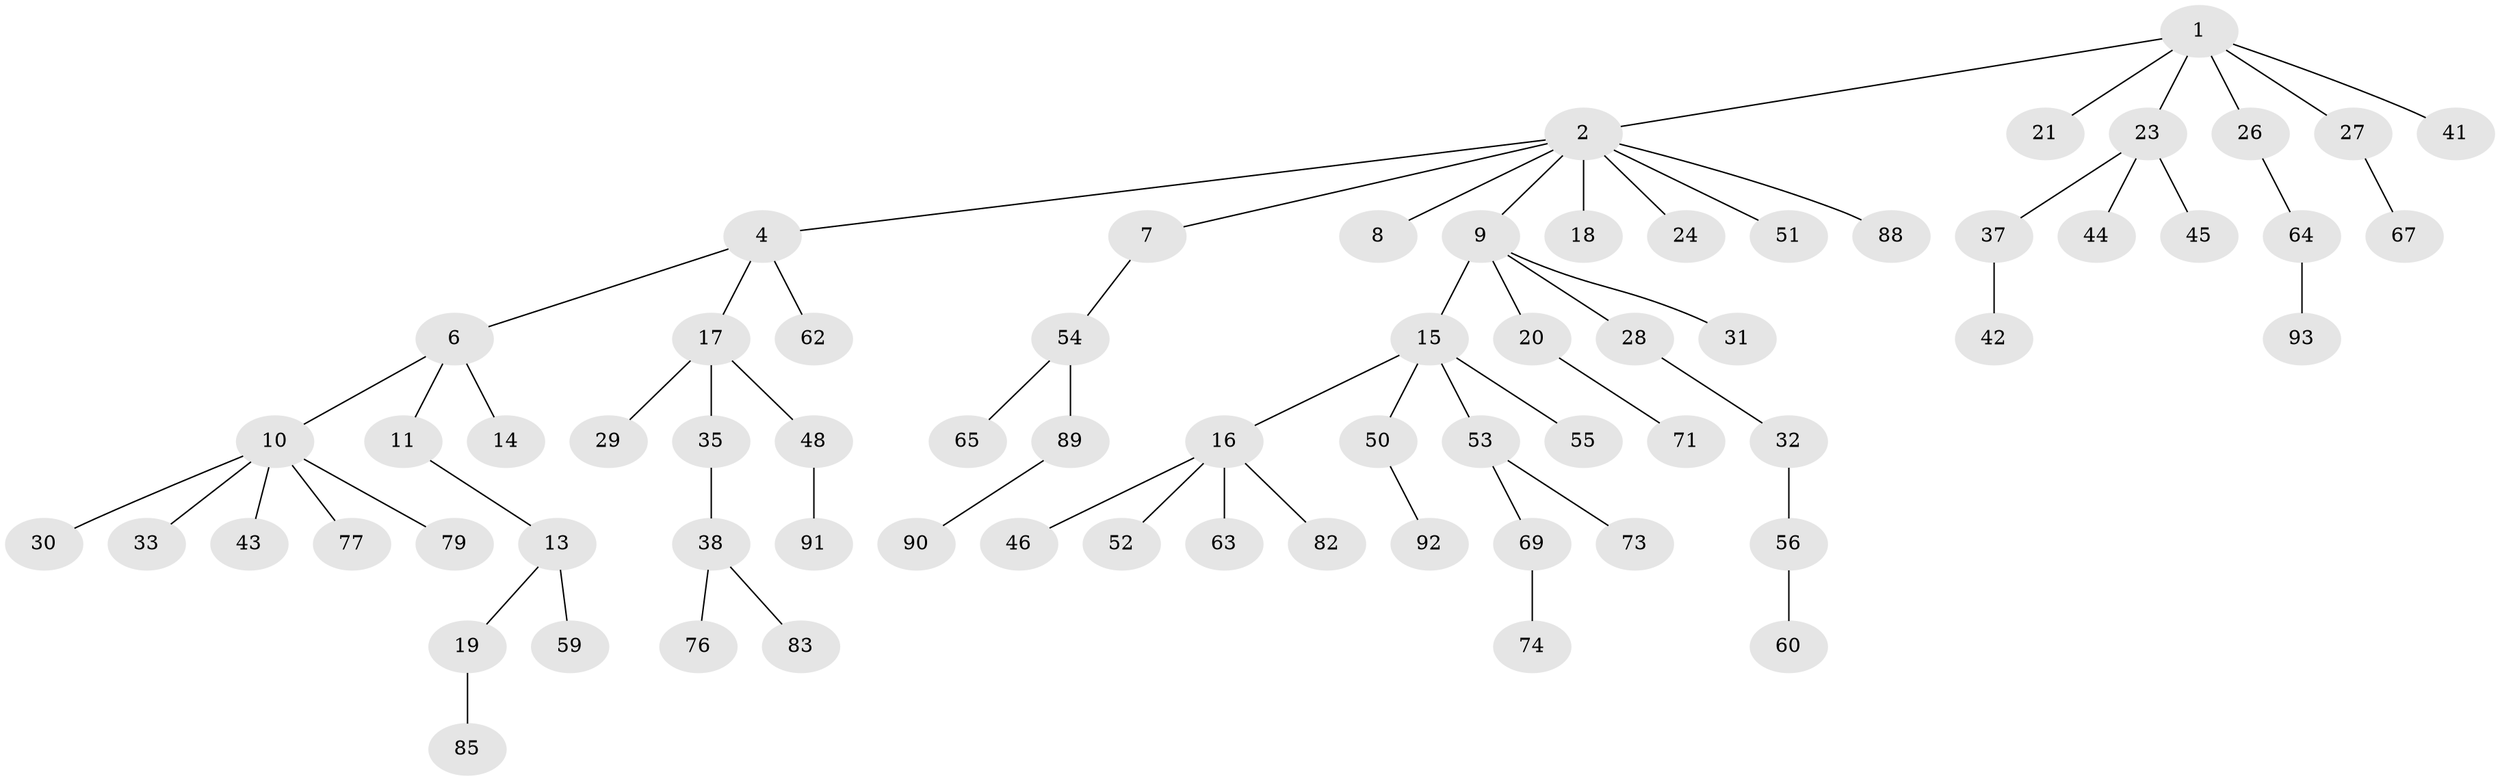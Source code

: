 // Generated by graph-tools (version 1.1) at 2025/24/03/03/25 07:24:08]
// undirected, 68 vertices, 67 edges
graph export_dot {
graph [start="1"]
  node [color=gray90,style=filled];
  1 [super="+5"];
  2 [super="+3"];
  4 [super="+57"];
  6;
  7 [super="+95"];
  8;
  9 [super="+12"];
  10 [super="+22"];
  11 [super="+34"];
  13;
  14 [super="+84"];
  15 [super="+49"];
  16 [super="+39"];
  17 [super="+25"];
  18 [super="+97"];
  19 [super="+58"];
  20 [super="+78"];
  21;
  23 [super="+36"];
  24 [super="+47"];
  26;
  27 [super="+68"];
  28;
  29;
  30;
  31;
  32 [super="+40"];
  33 [super="+75"];
  35 [super="+80"];
  37;
  38 [super="+70"];
  41;
  42;
  43;
  44;
  45;
  46 [super="+72"];
  48;
  50 [super="+66"];
  51;
  52 [super="+98"];
  53 [super="+96"];
  54 [super="+61"];
  55 [super="+86"];
  56;
  59 [super="+99"];
  60;
  62;
  63;
  64 [super="+87"];
  65;
  67;
  69;
  71;
  73 [super="+81"];
  74;
  76;
  77;
  79;
  82;
  83;
  85 [super="+94"];
  88;
  89;
  90;
  91;
  92;
  93;
  1 -- 2;
  1 -- 21;
  1 -- 23;
  1 -- 27;
  1 -- 41;
  1 -- 26;
  2 -- 4;
  2 -- 24;
  2 -- 18;
  2 -- 51;
  2 -- 7;
  2 -- 8;
  2 -- 9;
  2 -- 88;
  4 -- 6;
  4 -- 17;
  4 -- 62;
  6 -- 10;
  6 -- 11;
  6 -- 14;
  7 -- 54;
  9 -- 15;
  9 -- 20;
  9 -- 28;
  9 -- 31;
  10 -- 43;
  10 -- 77;
  10 -- 79;
  10 -- 33;
  10 -- 30;
  11 -- 13;
  13 -- 19;
  13 -- 59;
  15 -- 16;
  15 -- 50;
  15 -- 53;
  15 -- 55;
  16 -- 52;
  16 -- 82;
  16 -- 46;
  16 -- 63;
  17 -- 29;
  17 -- 35;
  17 -- 48;
  19 -- 85;
  20 -- 71;
  23 -- 37;
  23 -- 44;
  23 -- 45;
  26 -- 64;
  27 -- 67;
  28 -- 32;
  32 -- 56;
  35 -- 38;
  37 -- 42;
  38 -- 83;
  38 -- 76;
  48 -- 91;
  50 -- 92;
  53 -- 69;
  53 -- 73;
  54 -- 89;
  54 -- 65;
  56 -- 60;
  64 -- 93;
  69 -- 74;
  89 -- 90;
}

